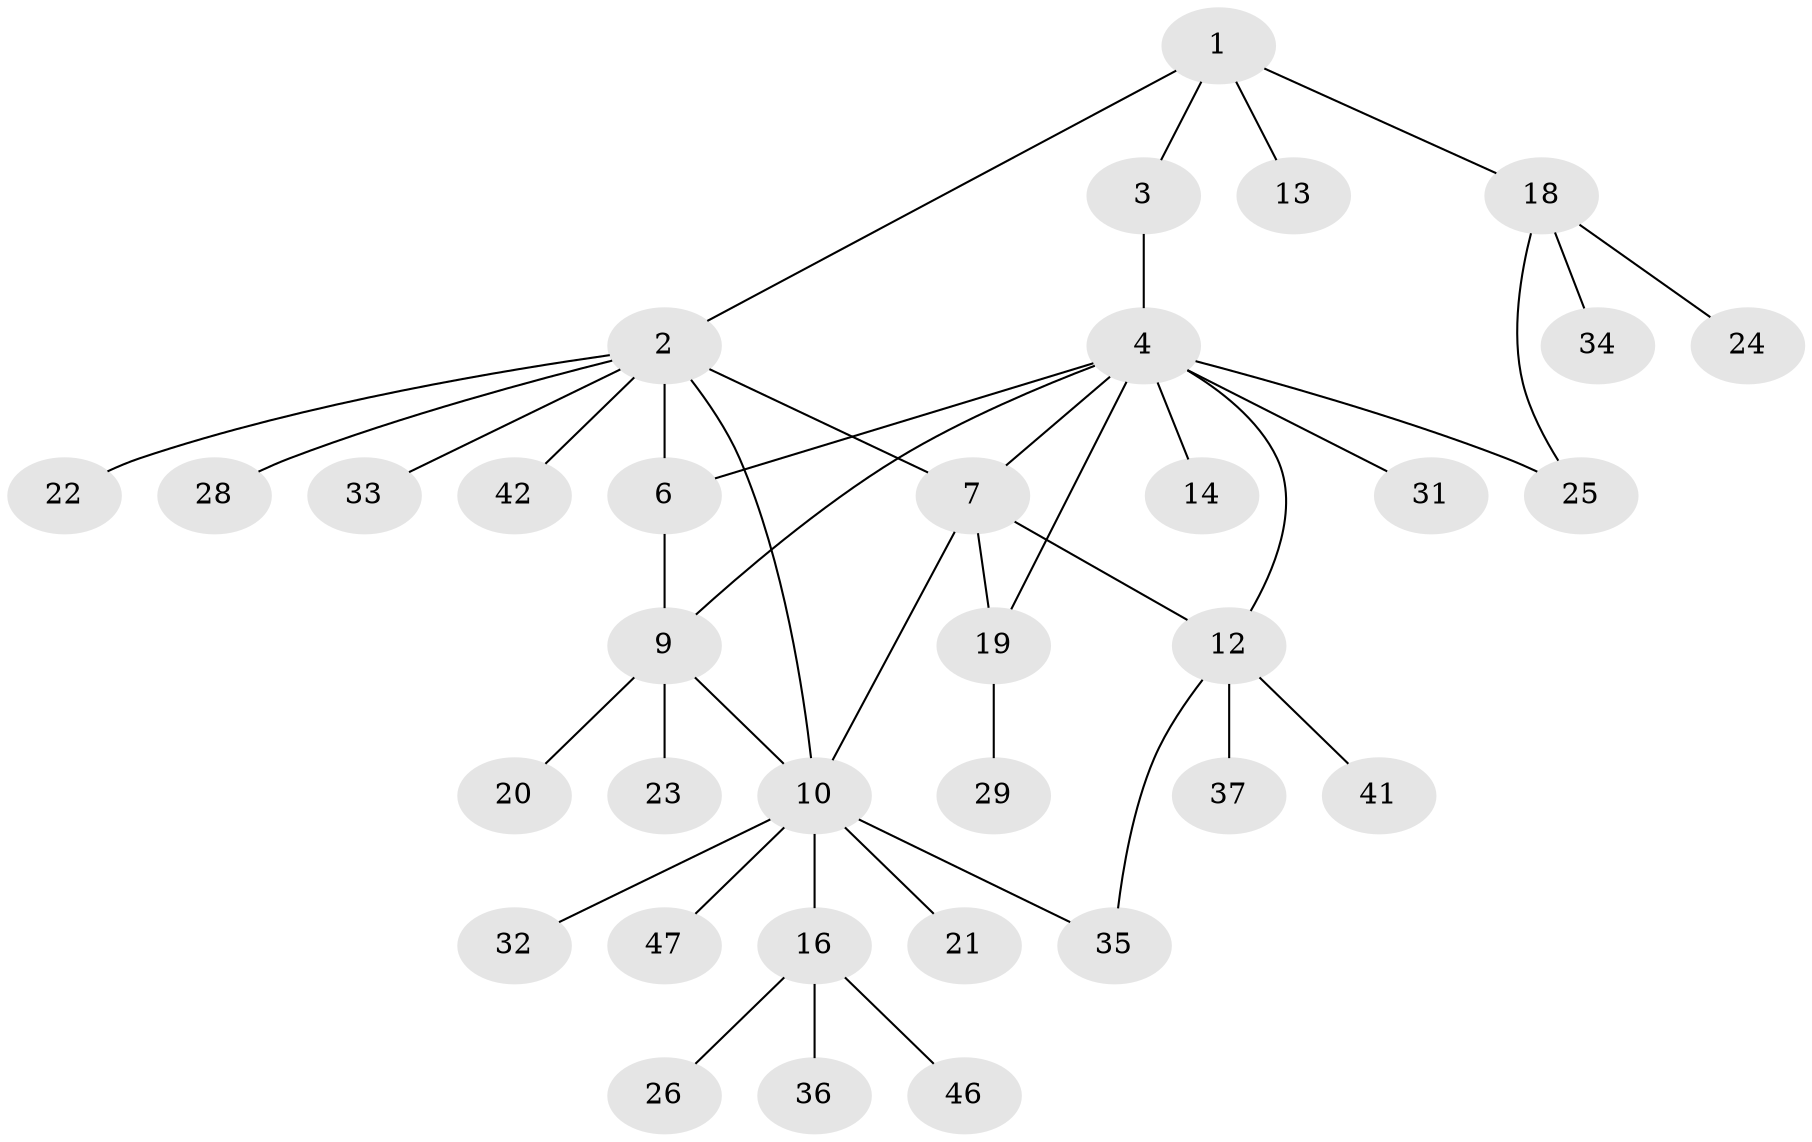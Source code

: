 // original degree distribution, {5: 0.06382978723404255, 4: 0.0425531914893617, 3: 0.1276595744680851, 8: 0.02127659574468085, 7: 0.0425531914893617, 6: 0.02127659574468085, 9: 0.02127659574468085, 1: 0.5957446808510638, 2: 0.06382978723404255}
// Generated by graph-tools (version 1.1) at 2025/42/03/06/25 10:42:06]
// undirected, 34 vertices, 42 edges
graph export_dot {
graph [start="1"]
  node [color=gray90,style=filled];
  1 [super="+40"];
  2 [super="+5"];
  3 [super="+30"];
  4 [super="+8"];
  6;
  7 [super="+44"];
  9 [super="+43"];
  10 [super="+11"];
  12 [super="+15"];
  13;
  14;
  16 [super="+17"];
  18 [super="+27"];
  19 [super="+45"];
  20;
  21;
  22;
  23;
  24;
  25;
  26;
  28;
  29 [super="+39"];
  31;
  32;
  33;
  34;
  35 [super="+38"];
  36;
  37;
  41;
  42;
  46;
  47;
  1 -- 2;
  1 -- 3;
  1 -- 13;
  1 -- 18;
  2 -- 7 [weight=2];
  2 -- 10;
  2 -- 33;
  2 -- 6;
  2 -- 22;
  2 -- 42;
  2 -- 28;
  3 -- 4;
  4 -- 6;
  4 -- 9;
  4 -- 12;
  4 -- 19;
  4 -- 25;
  4 -- 31;
  4 -- 14;
  4 -- 7;
  6 -- 9;
  7 -- 10;
  7 -- 12;
  7 -- 19;
  9 -- 10;
  9 -- 20;
  9 -- 23;
  10 -- 16;
  10 -- 21;
  10 -- 32;
  10 -- 35;
  10 -- 47;
  12 -- 35;
  12 -- 41;
  12 -- 37;
  16 -- 26;
  16 -- 36;
  16 -- 46;
  18 -- 24;
  18 -- 25;
  18 -- 34;
  19 -- 29;
}
